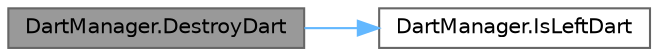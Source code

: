 digraph "DartManager.DestroyDart"
{
 // LATEX_PDF_SIZE
  bgcolor="transparent";
  edge [fontname=Helvetica,fontsize=10,labelfontname=Helvetica,labelfontsize=10];
  node [fontname=Helvetica,fontsize=10,shape=box,height=0.2,width=0.4];
  rankdir="LR";
  Node1 [id="Node000001",label="DartManager.DestroyDart",height=0.2,width=0.4,color="gray40", fillcolor="grey60", style="filled", fontcolor="black",tooltip=" "];
  Node1 -> Node2 [id="edge1_Node000001_Node000002",color="steelblue1",style="solid",tooltip=" "];
  Node2 [id="Node000002",label="DartManager.IsLeftDart",height=0.2,width=0.4,color="grey40", fillcolor="white", style="filled",URL="$class_dart_manager.html#abc3c0750fa2eb3079cc89270505942f4",tooltip=" "];
}
